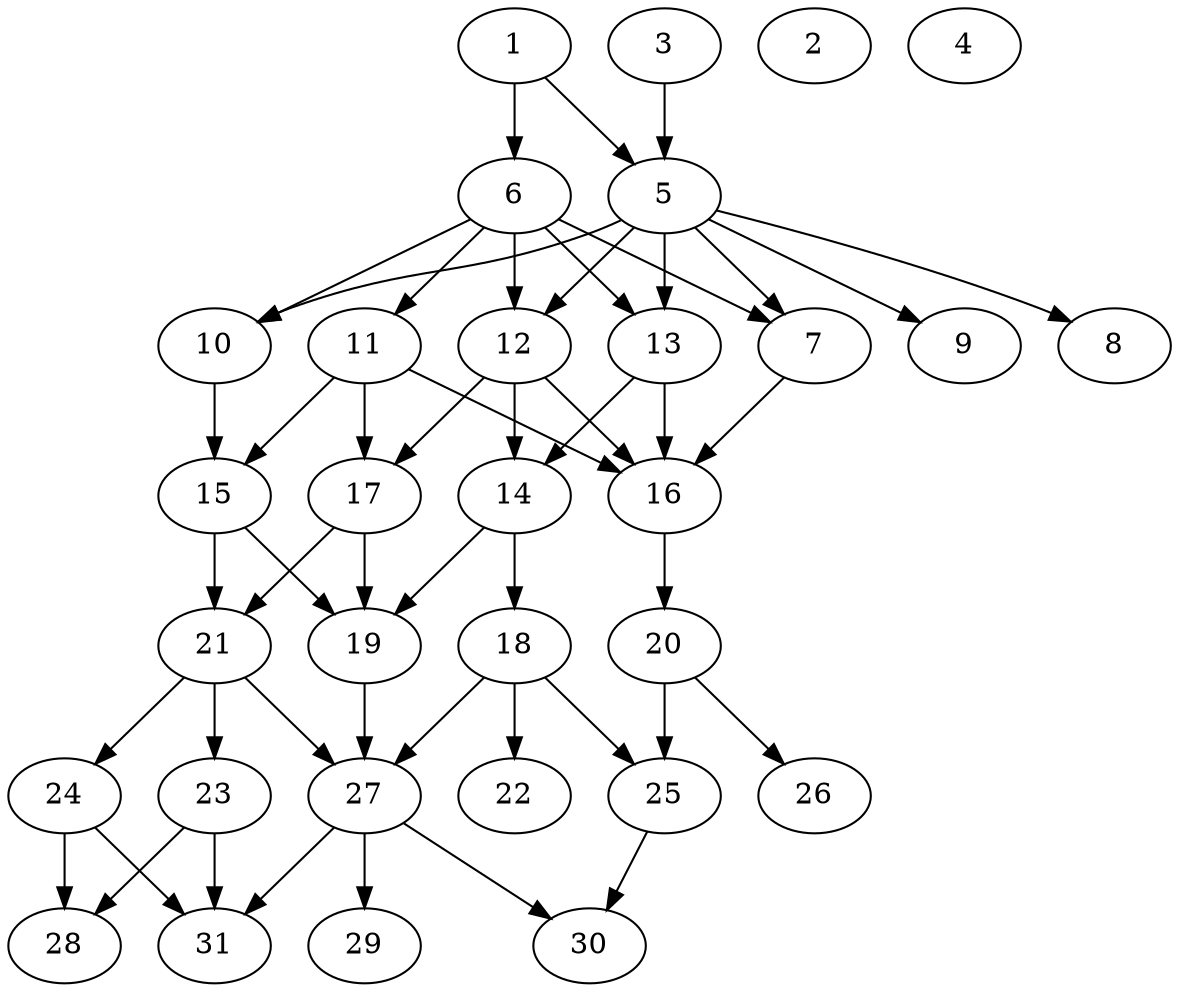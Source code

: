 // DAG (tier=2-normal, mode=compute, n=31, ccr=0.357, fat=0.503, density=0.597, regular=0.412, jump=0.198, mindata=524288, maxdata=8388608)
// DAG automatically generated by daggen at Sun Aug 24 16:33:33 2025
// /home/ermia/Project/Environments/daggen/bin/daggen --dot --ccr 0.357 --fat 0.503 --regular 0.412 --density 0.597 --jump 0.198 --mindata 524288 --maxdata 8388608 -n 31 
digraph G {
  1 [size="10185439436274794", alpha="0.14", expect_size="5092719718137397"]
  1 -> 5 [size ="323394939650048"]
  1 -> 6 [size ="323394939650048"]
  2 [size="394324589361424768", alpha="0.11", expect_size="197162294680712384"]
  3 [size="490012672103000", alpha="0.11", expect_size="245006336051500"]
  3 -> 5 [size ="19381039923200"]
  4 [size="228819143085575392", alpha="0.09", expect_size="114409571542787696"]
  5 [size="412745458972375384064", alpha="0.07", expect_size="206372729486187692032"]
  5 -> 7 [size ="443484238512128"]
  5 -> 8 [size ="443484238512128"]
  5 -> 9 [size ="443484238512128"]
  5 -> 10 [size ="443484238512128"]
  5 -> 12 [size ="443484238512128"]
  5 -> 13 [size ="443484238512128"]
  6 [size="19783166943440792", alpha="0.12", expect_size="9891583471720396"]
  6 -> 7 [size ="387433027862528"]
  6 -> 10 [size ="387433027862528"]
  6 -> 11 [size ="387433027862528"]
  6 -> 12 [size ="387433027862528"]
  6 -> 13 [size ="387433027862528"]
  7 [size="971688709637384", alpha="0.10", expect_size="485844354818692"]
  7 -> 16 [size ="20650748018688"]
  8 [size="183215819459051", alpha="0.16", expect_size="91607909729525"]
  9 [size="574268892823815424", alpha="0.05", expect_size="287134446411907712"]
  10 [size="50473162371703504896", alpha="0.11", expect_size="25236581185851752448"]
  10 -> 15 [size ="109260620955648"]
  11 [size="47875802167051812864", alpha="0.01", expect_size="23937901083525906432"]
  11 -> 15 [size ="105479330070528"]
  11 -> 16 [size ="105479330070528"]
  11 -> 17 [size ="105479330070528"]
  12 [size="44227202150693624", alpha="0.04", expect_size="22113601075346812"]
  12 -> 14 [size ="81605729189888"]
  12 -> 16 [size ="81605729189888"]
  12 -> 17 [size ="81605729189888"]
  13 [size="127255026086887555072", alpha="0.08", expect_size="63627513043443777536"]
  13 -> 14 [size ="202398186340352"]
  13 -> 16 [size ="202398186340352"]
  14 [size="7378895199750032", alpha="0.02", expect_size="3689447599875016"]
  14 -> 18 [size ="504881492262912"]
  14 -> 19 [size ="504881492262912"]
  15 [size="571000897958679488", alpha="0.17", expect_size="285500448979339744"]
  15 -> 19 [size ="385042350080000"]
  15 -> 21 [size ="385042350080000"]
  16 [size="604247001883412096", alpha="0.09", expect_size="302123500941706048"]
  16 -> 20 [size ="319759274999808"]
  17 [size="27829466786333592", alpha="0.12", expect_size="13914733393166796"]
  17 -> 19 [size ="37630657953792"]
  17 -> 21 [size ="37630657953792"]
  18 [size="75571586420585520", alpha="0.13", expect_size="37785793210292760"]
  18 -> 22 [size ="51926691479552"]
  18 -> 25 [size ="51926691479552"]
  18 -> 27 [size ="51926691479552"]
  19 [size="220164413360544576", alpha="0.19", expect_size="110082206680272288"]
  19 -> 27 [size ="232710798835712"]
  20 [size="27230476704025673728", alpha="0.18", expect_size="13615238352012836864"]
  20 -> 25 [size ="72409155633152"]
  20 -> 26 [size ="72409155633152"]
  21 [size="6326786776689559", alpha="0.08", expect_size="3163393388344779"]
  21 -> 23 [size ="127263781683200"]
  21 -> 24 [size ="127263781683200"]
  21 -> 27 [size ="127263781683200"]
  22 [size="9449485048132152", alpha="0.14", expect_size="4724742524066076"]
  23 [size="212002137764693803008", alpha="0.09", expect_size="106001068882346901504"]
  23 -> 28 [size ="284435291308032"]
  23 -> 31 [size ="284435291308032"]
  24 [size="221369763942596864", alpha="0.17", expect_size="110684881971298432"]
  24 -> 28 [size ="243706678476800"]
  24 -> 31 [size ="243706678476800"]
  25 [size="4138819983202132", alpha="0.13", expect_size="2069409991601066"]
  25 -> 30 [size ="103230746918912"]
  26 [size="602922811392000000", alpha="0.13", expect_size="301461405696000000"]
  27 [size="3829662626738660", alpha="0.03", expect_size="1914831313369330"]
  27 -> 29 [size ="405773955891200"]
  27 -> 30 [size ="405773955891200"]
  27 -> 31 [size ="405773955891200"]
  28 [size="22354843873075789824", alpha="0.15", expect_size="11177421936537894912"]
  29 [size="4792663160452363", alpha="0.08", expect_size="2396331580226181"]
  30 [size="368802112860383680", alpha="0.05", expect_size="184401056430191840"]
  31 [size="443930223503823616", alpha="0.05", expect_size="221965111751911808"]
}